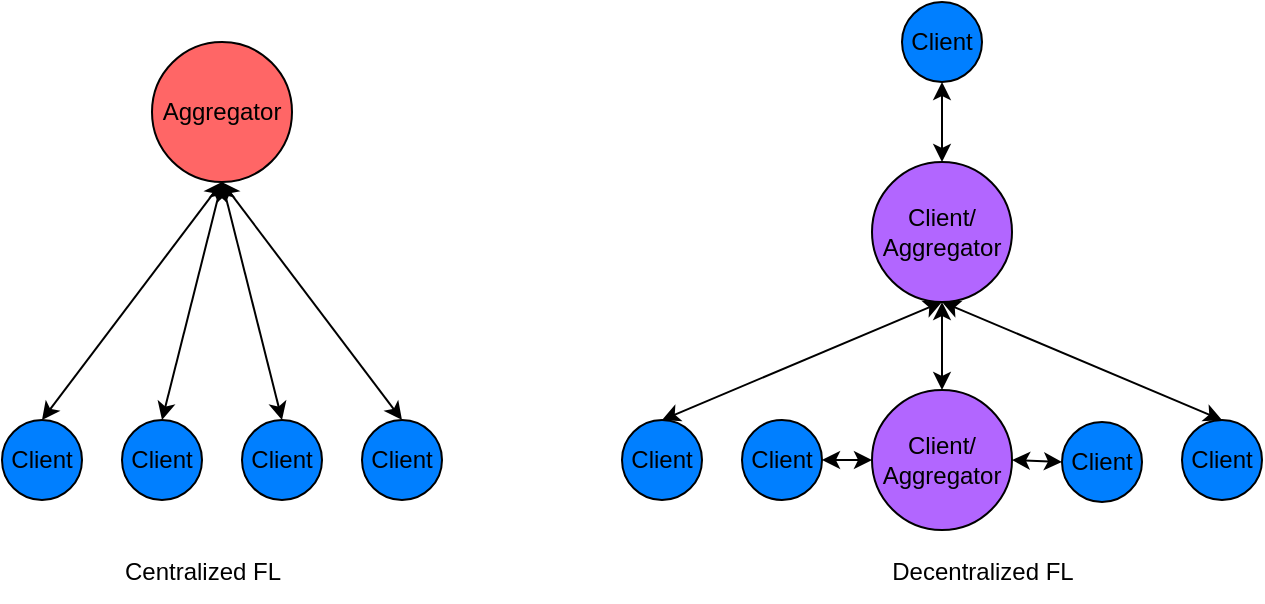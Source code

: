<mxfile version="24.4.4" type="github">
  <diagram name="Page-1" id="miirnZZymD5tsX2hIuih">
    <mxGraphModel dx="846" dy="515" grid="1" gridSize="10" guides="1" tooltips="1" connect="1" arrows="1" fold="1" page="1" pageScale="1" pageWidth="827" pageHeight="1169" math="0" shadow="0">
      <root>
        <mxCell id="0" />
        <mxCell id="1" parent="0" />
        <mxCell id="DufVSP__kAbinE8xUVBY-1" value="Aggregator" style="ellipse;whiteSpace=wrap;html=1;aspect=fixed;fillColor=#FF6666;" parent="1" vertex="1">
          <mxGeometry x="165" y="100" width="70" height="70" as="geometry" />
        </mxCell>
        <mxCell id="DufVSP__kAbinE8xUVBY-3" value="Client" style="ellipse;whiteSpace=wrap;html=1;aspect=fixed;fillColor=#007FFF;" parent="1" vertex="1">
          <mxGeometry x="90" y="289" width="40" height="40" as="geometry" />
        </mxCell>
        <mxCell id="DufVSP__kAbinE8xUVBY-4" value="Client" style="ellipse;whiteSpace=wrap;html=1;aspect=fixed;fillColor=#007FFF;" parent="1" vertex="1">
          <mxGeometry x="150" y="289" width="40" height="40" as="geometry" />
        </mxCell>
        <mxCell id="DufVSP__kAbinE8xUVBY-5" value="Client" style="ellipse;whiteSpace=wrap;html=1;aspect=fixed;fillColor=#007FFF;" parent="1" vertex="1">
          <mxGeometry x="210" y="289" width="40" height="40" as="geometry" />
        </mxCell>
        <mxCell id="DufVSP__kAbinE8xUVBY-6" value="Client" style="ellipse;whiteSpace=wrap;html=1;aspect=fixed;fillColor=#007FFF;" parent="1" vertex="1">
          <mxGeometry x="270" y="289" width="40" height="40" as="geometry" />
        </mxCell>
        <mxCell id="DufVSP__kAbinE8xUVBY-7" value="" style="endArrow=classic;html=1;rounded=0;entryX=0.5;entryY=1;entryDx=0;entryDy=0;exitX=0.5;exitY=0;exitDx=0;exitDy=0;startArrow=classic;startFill=1;endFill=1;" parent="1" source="DufVSP__kAbinE8xUVBY-3" target="DufVSP__kAbinE8xUVBY-1" edge="1">
          <mxGeometry width="50" height="50" relative="1" as="geometry">
            <mxPoint x="440" y="330" as="sourcePoint" />
            <mxPoint x="490" y="280" as="targetPoint" />
          </mxGeometry>
        </mxCell>
        <mxCell id="DufVSP__kAbinE8xUVBY-8" value="" style="endArrow=classic;html=1;rounded=0;entryX=0.5;entryY=1;entryDx=0;entryDy=0;exitX=0.5;exitY=0;exitDx=0;exitDy=0;startArrow=classic;startFill=1;endFill=1;" parent="1" source="DufVSP__kAbinE8xUVBY-4" target="DufVSP__kAbinE8xUVBY-1" edge="1">
          <mxGeometry width="50" height="50" relative="1" as="geometry">
            <mxPoint x="130" y="230" as="sourcePoint" />
            <mxPoint x="210" y="130" as="targetPoint" />
          </mxGeometry>
        </mxCell>
        <mxCell id="DufVSP__kAbinE8xUVBY-9" value="" style="endArrow=classic;html=1;rounded=0;exitX=0.5;exitY=0;exitDx=0;exitDy=0;startArrow=classic;startFill=1;endFill=1;entryX=0.5;entryY=1;entryDx=0;entryDy=0;" parent="1" source="DufVSP__kAbinE8xUVBY-5" target="DufVSP__kAbinE8xUVBY-1" edge="1">
          <mxGeometry width="50" height="50" relative="1" as="geometry">
            <mxPoint x="140" y="240" as="sourcePoint" />
            <mxPoint x="200" y="120" as="targetPoint" />
          </mxGeometry>
        </mxCell>
        <mxCell id="DufVSP__kAbinE8xUVBY-10" value="" style="endArrow=classic;html=1;rounded=0;entryX=0.5;entryY=1;entryDx=0;entryDy=0;exitX=0.5;exitY=0;exitDx=0;exitDy=0;startArrow=classic;startFill=1;endFill=1;" parent="1" source="DufVSP__kAbinE8xUVBY-6" target="DufVSP__kAbinE8xUVBY-1" edge="1">
          <mxGeometry width="50" height="50" relative="1" as="geometry">
            <mxPoint x="150" y="250" as="sourcePoint" />
            <mxPoint x="230" y="150" as="targetPoint" />
          </mxGeometry>
        </mxCell>
        <mxCell id="DufVSP__kAbinE8xUVBY-20" value="Client/&lt;div&gt;Aggregator&lt;/div&gt;" style="ellipse;whiteSpace=wrap;html=1;aspect=fixed;fillColor=#B266FF;" parent="1" vertex="1">
          <mxGeometry x="525" y="160" width="70" height="70" as="geometry" />
        </mxCell>
        <mxCell id="DufVSP__kAbinE8xUVBY-21" value="Client" style="ellipse;whiteSpace=wrap;html=1;aspect=fixed;fillColor=#007FFF;" parent="1" vertex="1">
          <mxGeometry x="400" y="289" width="40" height="40" as="geometry" />
        </mxCell>
        <mxCell id="DufVSP__kAbinE8xUVBY-22" value="Client" style="ellipse;whiteSpace=wrap;html=1;aspect=fixed;fillColor=#007FFF;" parent="1" vertex="1">
          <mxGeometry x="460" y="289" width="40" height="40" as="geometry" />
        </mxCell>
        <mxCell id="DufVSP__kAbinE8xUVBY-24" value="Client" style="ellipse;whiteSpace=wrap;html=1;aspect=fixed;fillColor=#007FFF;" parent="1" vertex="1">
          <mxGeometry x="620" y="290" width="40" height="40" as="geometry" />
        </mxCell>
        <mxCell id="DufVSP__kAbinE8xUVBY-25" value="" style="endArrow=classic;html=1;rounded=0;entryX=0.5;entryY=1;entryDx=0;entryDy=0;exitX=0.5;exitY=0;exitDx=0;exitDy=0;startArrow=classic;startFill=1;endFill=1;" parent="1" source="DufVSP__kAbinE8xUVBY-21" target="DufVSP__kAbinE8xUVBY-20" edge="1">
          <mxGeometry width="50" height="50" relative="1" as="geometry">
            <mxPoint x="800" y="410" as="sourcePoint" />
            <mxPoint x="850" y="360" as="targetPoint" />
          </mxGeometry>
        </mxCell>
        <mxCell id="DufVSP__kAbinE8xUVBY-26" value="" style="endArrow=classic;html=1;rounded=0;entryX=0;entryY=0.5;entryDx=0;entryDy=0;exitX=1;exitY=0.5;exitDx=0;exitDy=0;startArrow=classic;startFill=1;endFill=1;" parent="1" source="DufVSP__kAbinE8xUVBY-22" target="DufVSP__kAbinE8xUVBY-39" edge="1">
          <mxGeometry width="50" height="50" relative="1" as="geometry">
            <mxPoint x="490" y="310" as="sourcePoint" />
            <mxPoint x="580" y="309" as="targetPoint" />
          </mxGeometry>
        </mxCell>
        <mxCell id="DufVSP__kAbinE8xUVBY-27" value="" style="endArrow=classic;html=1;rounded=0;exitX=0.5;exitY=0;exitDx=0;exitDy=0;startArrow=classic;startFill=1;endFill=1;entryX=0.5;entryY=1;entryDx=0;entryDy=0;" parent="1" target="DufVSP__kAbinE8xUVBY-20" edge="1" source="DufVSP__kAbinE8xUVBY-39">
          <mxGeometry width="50" height="50" relative="1" as="geometry">
            <mxPoint x="600" y="289" as="sourcePoint" />
            <mxPoint x="560" y="200" as="targetPoint" />
          </mxGeometry>
        </mxCell>
        <mxCell id="DufVSP__kAbinE8xUVBY-28" value="" style="endArrow=classic;html=1;rounded=0;entryX=0.5;entryY=1;entryDx=0;entryDy=0;exitX=0.5;exitY=0;exitDx=0;exitDy=0;startArrow=classic;startFill=1;endFill=1;" parent="1" source="jilQ0ysSRusPZ2eZOlYB-1" target="DufVSP__kAbinE8xUVBY-20" edge="1">
          <mxGeometry width="50" height="50" relative="1" as="geometry">
            <mxPoint x="510" y="330" as="sourcePoint" />
            <mxPoint x="590" y="230" as="targetPoint" />
          </mxGeometry>
        </mxCell>
        <mxCell id="DufVSP__kAbinE8xUVBY-29" value="Client" style="ellipse;whiteSpace=wrap;html=1;aspect=fixed;fillColor=#007FFF;" parent="1" vertex="1">
          <mxGeometry x="540" y="80" width="40" height="40" as="geometry" />
        </mxCell>
        <mxCell id="DufVSP__kAbinE8xUVBY-30" value="" style="endArrow=classic;html=1;rounded=0;exitX=0.5;exitY=0;exitDx=0;exitDy=0;startArrow=classic;startFill=1;endFill=1;entryX=0.5;entryY=1;entryDx=0;entryDy=0;" parent="1" source="DufVSP__kAbinE8xUVBY-20" target="DufVSP__kAbinE8xUVBY-29" edge="1">
          <mxGeometry width="50" height="50" relative="1" as="geometry">
            <mxPoint x="660" y="220" as="sourcePoint" />
            <mxPoint x="640" y="120" as="targetPoint" />
          </mxGeometry>
        </mxCell>
        <mxCell id="DufVSP__kAbinE8xUVBY-34" value="" style="endArrow=classic;html=1;rounded=0;entryX=0;entryY=0.5;entryDx=0;entryDy=0;exitX=1;exitY=0.5;exitDx=0;exitDy=0;startArrow=classic;startFill=1;endFill=1;" parent="1" source="DufVSP__kAbinE8xUVBY-39" target="DufVSP__kAbinE8xUVBY-24" edge="1">
          <mxGeometry width="50" height="50" relative="1" as="geometry">
            <mxPoint x="620" y="309" as="sourcePoint" />
            <mxPoint x="591" y="321" as="targetPoint" />
          </mxGeometry>
        </mxCell>
        <mxCell id="DufVSP__kAbinE8xUVBY-36" value="&lt;div&gt;Centralized FL&lt;/div&gt;" style="text;html=1;align=center;verticalAlign=middle;resizable=0;points=[];autosize=1;strokeColor=none;fillColor=none;" parent="1" vertex="1">
          <mxGeometry x="140" y="350" width="100" height="30" as="geometry" />
        </mxCell>
        <mxCell id="DufVSP__kAbinE8xUVBY-37" value="&lt;div&gt;Decentralized FL&lt;/div&gt;" style="text;html=1;align=center;verticalAlign=middle;resizable=0;points=[];autosize=1;strokeColor=none;fillColor=none;" parent="1" vertex="1">
          <mxGeometry x="525" y="350" width="110" height="30" as="geometry" />
        </mxCell>
        <mxCell id="DufVSP__kAbinE8xUVBY-39" value="Client/&lt;div&gt;Aggregator&lt;/div&gt;" style="ellipse;whiteSpace=wrap;html=1;aspect=fixed;fillColor=#B266FF;" parent="1" vertex="1">
          <mxGeometry x="525" y="274" width="70" height="70" as="geometry" />
        </mxCell>
        <mxCell id="jilQ0ysSRusPZ2eZOlYB-1" value="Client" style="ellipse;whiteSpace=wrap;html=1;aspect=fixed;fillColor=#007FFF;" vertex="1" parent="1">
          <mxGeometry x="680" y="289" width="40" height="40" as="geometry" />
        </mxCell>
      </root>
    </mxGraphModel>
  </diagram>
</mxfile>
